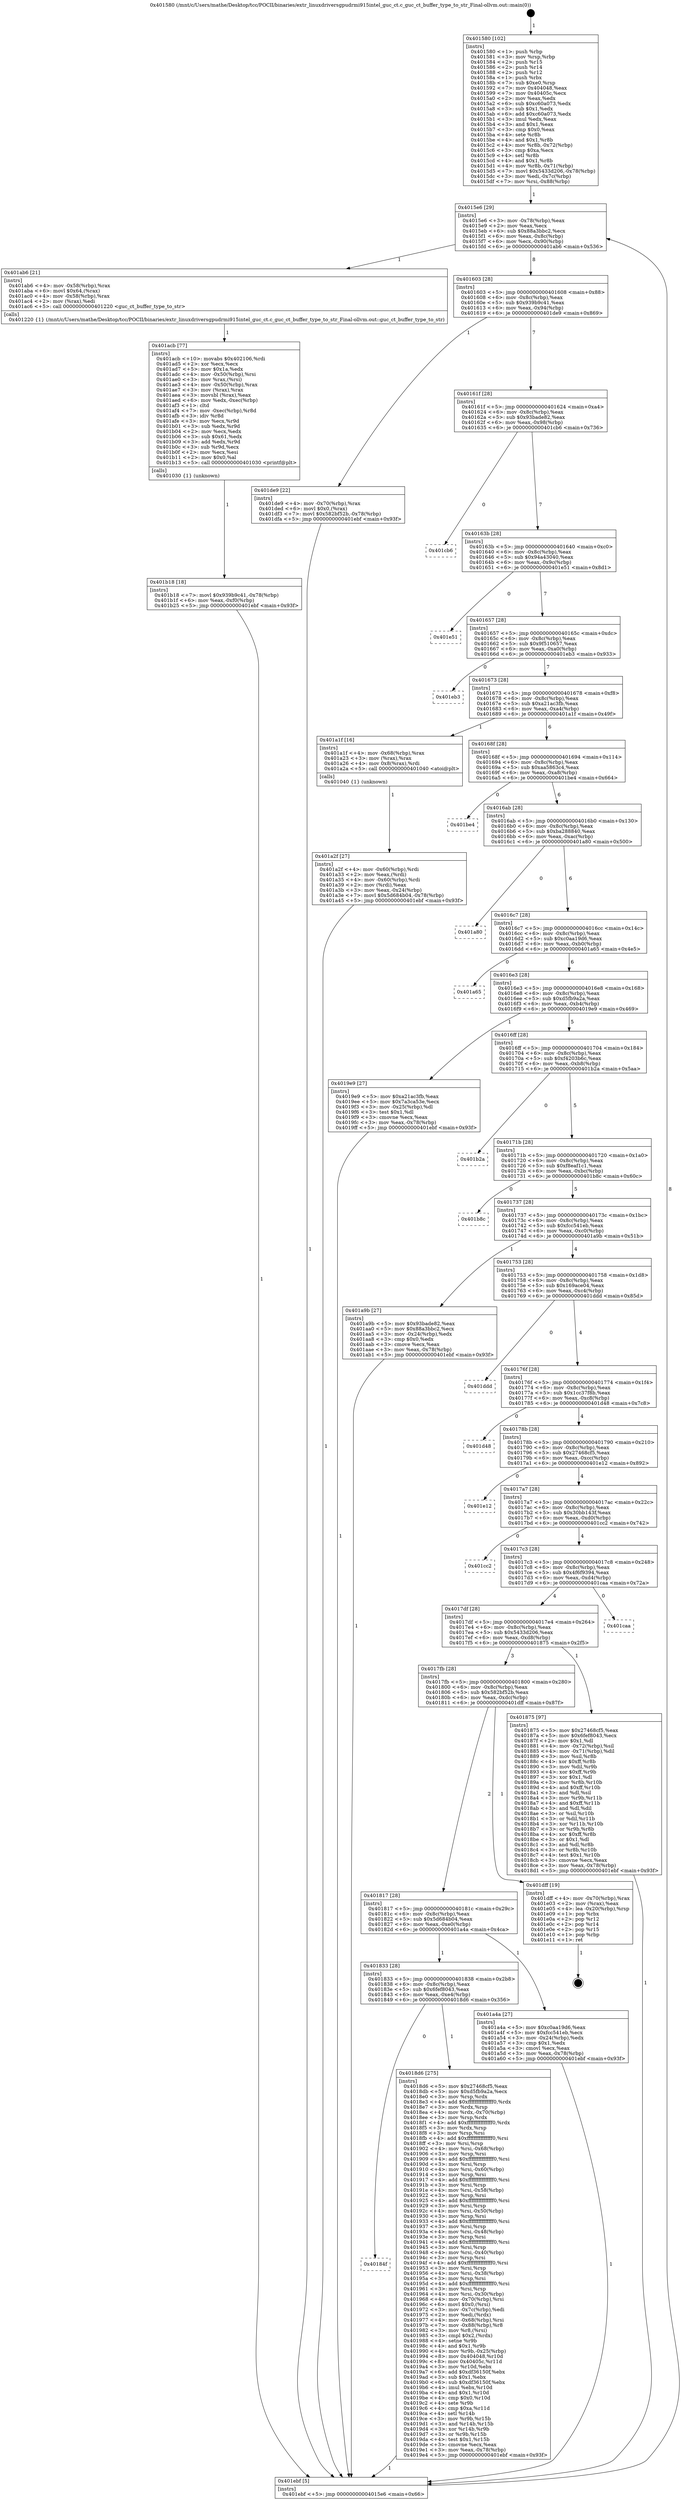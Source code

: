 digraph "0x401580" {
  label = "0x401580 (/mnt/c/Users/mathe/Desktop/tcc/POCII/binaries/extr_linuxdriversgpudrmi915intel_guc_ct.c_guc_ct_buffer_type_to_str_Final-ollvm.out::main(0))"
  labelloc = "t"
  node[shape=record]

  Entry [label="",width=0.3,height=0.3,shape=circle,fillcolor=black,style=filled]
  "0x4015e6" [label="{
     0x4015e6 [29]\l
     | [instrs]\l
     &nbsp;&nbsp;0x4015e6 \<+3\>: mov -0x78(%rbp),%eax\l
     &nbsp;&nbsp;0x4015e9 \<+2\>: mov %eax,%ecx\l
     &nbsp;&nbsp;0x4015eb \<+6\>: sub $0x88a3bbc2,%ecx\l
     &nbsp;&nbsp;0x4015f1 \<+6\>: mov %eax,-0x8c(%rbp)\l
     &nbsp;&nbsp;0x4015f7 \<+6\>: mov %ecx,-0x90(%rbp)\l
     &nbsp;&nbsp;0x4015fd \<+6\>: je 0000000000401ab6 \<main+0x536\>\l
  }"]
  "0x401ab6" [label="{
     0x401ab6 [21]\l
     | [instrs]\l
     &nbsp;&nbsp;0x401ab6 \<+4\>: mov -0x58(%rbp),%rax\l
     &nbsp;&nbsp;0x401aba \<+6\>: movl $0x64,(%rax)\l
     &nbsp;&nbsp;0x401ac0 \<+4\>: mov -0x58(%rbp),%rax\l
     &nbsp;&nbsp;0x401ac4 \<+2\>: mov (%rax),%edi\l
     &nbsp;&nbsp;0x401ac6 \<+5\>: call 0000000000401220 \<guc_ct_buffer_type_to_str\>\l
     | [calls]\l
     &nbsp;&nbsp;0x401220 \{1\} (/mnt/c/Users/mathe/Desktop/tcc/POCII/binaries/extr_linuxdriversgpudrmi915intel_guc_ct.c_guc_ct_buffer_type_to_str_Final-ollvm.out::guc_ct_buffer_type_to_str)\l
  }"]
  "0x401603" [label="{
     0x401603 [28]\l
     | [instrs]\l
     &nbsp;&nbsp;0x401603 \<+5\>: jmp 0000000000401608 \<main+0x88\>\l
     &nbsp;&nbsp;0x401608 \<+6\>: mov -0x8c(%rbp),%eax\l
     &nbsp;&nbsp;0x40160e \<+5\>: sub $0x939b9c41,%eax\l
     &nbsp;&nbsp;0x401613 \<+6\>: mov %eax,-0x94(%rbp)\l
     &nbsp;&nbsp;0x401619 \<+6\>: je 0000000000401de9 \<main+0x869\>\l
  }"]
  Exit [label="",width=0.3,height=0.3,shape=circle,fillcolor=black,style=filled,peripheries=2]
  "0x401de9" [label="{
     0x401de9 [22]\l
     | [instrs]\l
     &nbsp;&nbsp;0x401de9 \<+4\>: mov -0x70(%rbp),%rax\l
     &nbsp;&nbsp;0x401ded \<+6\>: movl $0x0,(%rax)\l
     &nbsp;&nbsp;0x401df3 \<+7\>: movl $0x582bf52b,-0x78(%rbp)\l
     &nbsp;&nbsp;0x401dfa \<+5\>: jmp 0000000000401ebf \<main+0x93f\>\l
  }"]
  "0x40161f" [label="{
     0x40161f [28]\l
     | [instrs]\l
     &nbsp;&nbsp;0x40161f \<+5\>: jmp 0000000000401624 \<main+0xa4\>\l
     &nbsp;&nbsp;0x401624 \<+6\>: mov -0x8c(%rbp),%eax\l
     &nbsp;&nbsp;0x40162a \<+5\>: sub $0x93bade82,%eax\l
     &nbsp;&nbsp;0x40162f \<+6\>: mov %eax,-0x98(%rbp)\l
     &nbsp;&nbsp;0x401635 \<+6\>: je 0000000000401cb6 \<main+0x736\>\l
  }"]
  "0x401b18" [label="{
     0x401b18 [18]\l
     | [instrs]\l
     &nbsp;&nbsp;0x401b18 \<+7\>: movl $0x939b9c41,-0x78(%rbp)\l
     &nbsp;&nbsp;0x401b1f \<+6\>: mov %eax,-0xf0(%rbp)\l
     &nbsp;&nbsp;0x401b25 \<+5\>: jmp 0000000000401ebf \<main+0x93f\>\l
  }"]
  "0x401cb6" [label="{
     0x401cb6\l
  }", style=dashed]
  "0x40163b" [label="{
     0x40163b [28]\l
     | [instrs]\l
     &nbsp;&nbsp;0x40163b \<+5\>: jmp 0000000000401640 \<main+0xc0\>\l
     &nbsp;&nbsp;0x401640 \<+6\>: mov -0x8c(%rbp),%eax\l
     &nbsp;&nbsp;0x401646 \<+5\>: sub $0x94a43040,%eax\l
     &nbsp;&nbsp;0x40164b \<+6\>: mov %eax,-0x9c(%rbp)\l
     &nbsp;&nbsp;0x401651 \<+6\>: je 0000000000401e51 \<main+0x8d1\>\l
  }"]
  "0x401acb" [label="{
     0x401acb [77]\l
     | [instrs]\l
     &nbsp;&nbsp;0x401acb \<+10\>: movabs $0x402106,%rdi\l
     &nbsp;&nbsp;0x401ad5 \<+2\>: xor %ecx,%ecx\l
     &nbsp;&nbsp;0x401ad7 \<+5\>: mov $0x1a,%edx\l
     &nbsp;&nbsp;0x401adc \<+4\>: mov -0x50(%rbp),%rsi\l
     &nbsp;&nbsp;0x401ae0 \<+3\>: mov %rax,(%rsi)\l
     &nbsp;&nbsp;0x401ae3 \<+4\>: mov -0x50(%rbp),%rax\l
     &nbsp;&nbsp;0x401ae7 \<+3\>: mov (%rax),%rax\l
     &nbsp;&nbsp;0x401aea \<+3\>: movsbl (%rax),%eax\l
     &nbsp;&nbsp;0x401aed \<+6\>: mov %edx,-0xec(%rbp)\l
     &nbsp;&nbsp;0x401af3 \<+1\>: cltd\l
     &nbsp;&nbsp;0x401af4 \<+7\>: mov -0xec(%rbp),%r8d\l
     &nbsp;&nbsp;0x401afb \<+3\>: idiv %r8d\l
     &nbsp;&nbsp;0x401afe \<+3\>: mov %ecx,%r9d\l
     &nbsp;&nbsp;0x401b01 \<+3\>: sub %edx,%r9d\l
     &nbsp;&nbsp;0x401b04 \<+2\>: mov %ecx,%edx\l
     &nbsp;&nbsp;0x401b06 \<+3\>: sub $0x61,%edx\l
     &nbsp;&nbsp;0x401b09 \<+3\>: add %edx,%r9d\l
     &nbsp;&nbsp;0x401b0c \<+3\>: sub %r9d,%ecx\l
     &nbsp;&nbsp;0x401b0f \<+2\>: mov %ecx,%esi\l
     &nbsp;&nbsp;0x401b11 \<+2\>: mov $0x0,%al\l
     &nbsp;&nbsp;0x401b13 \<+5\>: call 0000000000401030 \<printf@plt\>\l
     | [calls]\l
     &nbsp;&nbsp;0x401030 \{1\} (unknown)\l
  }"]
  "0x401e51" [label="{
     0x401e51\l
  }", style=dashed]
  "0x401657" [label="{
     0x401657 [28]\l
     | [instrs]\l
     &nbsp;&nbsp;0x401657 \<+5\>: jmp 000000000040165c \<main+0xdc\>\l
     &nbsp;&nbsp;0x40165c \<+6\>: mov -0x8c(%rbp),%eax\l
     &nbsp;&nbsp;0x401662 \<+5\>: sub $0x9f510657,%eax\l
     &nbsp;&nbsp;0x401667 \<+6\>: mov %eax,-0xa0(%rbp)\l
     &nbsp;&nbsp;0x40166d \<+6\>: je 0000000000401eb3 \<main+0x933\>\l
  }"]
  "0x401a2f" [label="{
     0x401a2f [27]\l
     | [instrs]\l
     &nbsp;&nbsp;0x401a2f \<+4\>: mov -0x60(%rbp),%rdi\l
     &nbsp;&nbsp;0x401a33 \<+2\>: mov %eax,(%rdi)\l
     &nbsp;&nbsp;0x401a35 \<+4\>: mov -0x60(%rbp),%rdi\l
     &nbsp;&nbsp;0x401a39 \<+2\>: mov (%rdi),%eax\l
     &nbsp;&nbsp;0x401a3b \<+3\>: mov %eax,-0x24(%rbp)\l
     &nbsp;&nbsp;0x401a3e \<+7\>: movl $0x5d684b04,-0x78(%rbp)\l
     &nbsp;&nbsp;0x401a45 \<+5\>: jmp 0000000000401ebf \<main+0x93f\>\l
  }"]
  "0x401eb3" [label="{
     0x401eb3\l
  }", style=dashed]
  "0x401673" [label="{
     0x401673 [28]\l
     | [instrs]\l
     &nbsp;&nbsp;0x401673 \<+5\>: jmp 0000000000401678 \<main+0xf8\>\l
     &nbsp;&nbsp;0x401678 \<+6\>: mov -0x8c(%rbp),%eax\l
     &nbsp;&nbsp;0x40167e \<+5\>: sub $0xa21ac3fb,%eax\l
     &nbsp;&nbsp;0x401683 \<+6\>: mov %eax,-0xa4(%rbp)\l
     &nbsp;&nbsp;0x401689 \<+6\>: je 0000000000401a1f \<main+0x49f\>\l
  }"]
  "0x40184f" [label="{
     0x40184f\l
  }", style=dashed]
  "0x401a1f" [label="{
     0x401a1f [16]\l
     | [instrs]\l
     &nbsp;&nbsp;0x401a1f \<+4\>: mov -0x68(%rbp),%rax\l
     &nbsp;&nbsp;0x401a23 \<+3\>: mov (%rax),%rax\l
     &nbsp;&nbsp;0x401a26 \<+4\>: mov 0x8(%rax),%rdi\l
     &nbsp;&nbsp;0x401a2a \<+5\>: call 0000000000401040 \<atoi@plt\>\l
     | [calls]\l
     &nbsp;&nbsp;0x401040 \{1\} (unknown)\l
  }"]
  "0x40168f" [label="{
     0x40168f [28]\l
     | [instrs]\l
     &nbsp;&nbsp;0x40168f \<+5\>: jmp 0000000000401694 \<main+0x114\>\l
     &nbsp;&nbsp;0x401694 \<+6\>: mov -0x8c(%rbp),%eax\l
     &nbsp;&nbsp;0x40169a \<+5\>: sub $0xaa5863c4,%eax\l
     &nbsp;&nbsp;0x40169f \<+6\>: mov %eax,-0xa8(%rbp)\l
     &nbsp;&nbsp;0x4016a5 \<+6\>: je 0000000000401be4 \<main+0x664\>\l
  }"]
  "0x4018d6" [label="{
     0x4018d6 [275]\l
     | [instrs]\l
     &nbsp;&nbsp;0x4018d6 \<+5\>: mov $0x27468cf5,%eax\l
     &nbsp;&nbsp;0x4018db \<+5\>: mov $0xd5fb9a2a,%ecx\l
     &nbsp;&nbsp;0x4018e0 \<+3\>: mov %rsp,%rdx\l
     &nbsp;&nbsp;0x4018e3 \<+4\>: add $0xfffffffffffffff0,%rdx\l
     &nbsp;&nbsp;0x4018e7 \<+3\>: mov %rdx,%rsp\l
     &nbsp;&nbsp;0x4018ea \<+4\>: mov %rdx,-0x70(%rbp)\l
     &nbsp;&nbsp;0x4018ee \<+3\>: mov %rsp,%rdx\l
     &nbsp;&nbsp;0x4018f1 \<+4\>: add $0xfffffffffffffff0,%rdx\l
     &nbsp;&nbsp;0x4018f5 \<+3\>: mov %rdx,%rsp\l
     &nbsp;&nbsp;0x4018f8 \<+3\>: mov %rsp,%rsi\l
     &nbsp;&nbsp;0x4018fb \<+4\>: add $0xfffffffffffffff0,%rsi\l
     &nbsp;&nbsp;0x4018ff \<+3\>: mov %rsi,%rsp\l
     &nbsp;&nbsp;0x401902 \<+4\>: mov %rsi,-0x68(%rbp)\l
     &nbsp;&nbsp;0x401906 \<+3\>: mov %rsp,%rsi\l
     &nbsp;&nbsp;0x401909 \<+4\>: add $0xfffffffffffffff0,%rsi\l
     &nbsp;&nbsp;0x40190d \<+3\>: mov %rsi,%rsp\l
     &nbsp;&nbsp;0x401910 \<+4\>: mov %rsi,-0x60(%rbp)\l
     &nbsp;&nbsp;0x401914 \<+3\>: mov %rsp,%rsi\l
     &nbsp;&nbsp;0x401917 \<+4\>: add $0xfffffffffffffff0,%rsi\l
     &nbsp;&nbsp;0x40191b \<+3\>: mov %rsi,%rsp\l
     &nbsp;&nbsp;0x40191e \<+4\>: mov %rsi,-0x58(%rbp)\l
     &nbsp;&nbsp;0x401922 \<+3\>: mov %rsp,%rsi\l
     &nbsp;&nbsp;0x401925 \<+4\>: add $0xfffffffffffffff0,%rsi\l
     &nbsp;&nbsp;0x401929 \<+3\>: mov %rsi,%rsp\l
     &nbsp;&nbsp;0x40192c \<+4\>: mov %rsi,-0x50(%rbp)\l
     &nbsp;&nbsp;0x401930 \<+3\>: mov %rsp,%rsi\l
     &nbsp;&nbsp;0x401933 \<+4\>: add $0xfffffffffffffff0,%rsi\l
     &nbsp;&nbsp;0x401937 \<+3\>: mov %rsi,%rsp\l
     &nbsp;&nbsp;0x40193a \<+4\>: mov %rsi,-0x48(%rbp)\l
     &nbsp;&nbsp;0x40193e \<+3\>: mov %rsp,%rsi\l
     &nbsp;&nbsp;0x401941 \<+4\>: add $0xfffffffffffffff0,%rsi\l
     &nbsp;&nbsp;0x401945 \<+3\>: mov %rsi,%rsp\l
     &nbsp;&nbsp;0x401948 \<+4\>: mov %rsi,-0x40(%rbp)\l
     &nbsp;&nbsp;0x40194c \<+3\>: mov %rsp,%rsi\l
     &nbsp;&nbsp;0x40194f \<+4\>: add $0xfffffffffffffff0,%rsi\l
     &nbsp;&nbsp;0x401953 \<+3\>: mov %rsi,%rsp\l
     &nbsp;&nbsp;0x401956 \<+4\>: mov %rsi,-0x38(%rbp)\l
     &nbsp;&nbsp;0x40195a \<+3\>: mov %rsp,%rsi\l
     &nbsp;&nbsp;0x40195d \<+4\>: add $0xfffffffffffffff0,%rsi\l
     &nbsp;&nbsp;0x401961 \<+3\>: mov %rsi,%rsp\l
     &nbsp;&nbsp;0x401964 \<+4\>: mov %rsi,-0x30(%rbp)\l
     &nbsp;&nbsp;0x401968 \<+4\>: mov -0x70(%rbp),%rsi\l
     &nbsp;&nbsp;0x40196c \<+6\>: movl $0x0,(%rsi)\l
     &nbsp;&nbsp;0x401972 \<+3\>: mov -0x7c(%rbp),%edi\l
     &nbsp;&nbsp;0x401975 \<+2\>: mov %edi,(%rdx)\l
     &nbsp;&nbsp;0x401977 \<+4\>: mov -0x68(%rbp),%rsi\l
     &nbsp;&nbsp;0x40197b \<+7\>: mov -0x88(%rbp),%r8\l
     &nbsp;&nbsp;0x401982 \<+3\>: mov %r8,(%rsi)\l
     &nbsp;&nbsp;0x401985 \<+3\>: cmpl $0x2,(%rdx)\l
     &nbsp;&nbsp;0x401988 \<+4\>: setne %r9b\l
     &nbsp;&nbsp;0x40198c \<+4\>: and $0x1,%r9b\l
     &nbsp;&nbsp;0x401990 \<+4\>: mov %r9b,-0x25(%rbp)\l
     &nbsp;&nbsp;0x401994 \<+8\>: mov 0x404048,%r10d\l
     &nbsp;&nbsp;0x40199c \<+8\>: mov 0x40405c,%r11d\l
     &nbsp;&nbsp;0x4019a4 \<+3\>: mov %r10d,%ebx\l
     &nbsp;&nbsp;0x4019a7 \<+6\>: add $0xdf36150f,%ebx\l
     &nbsp;&nbsp;0x4019ad \<+3\>: sub $0x1,%ebx\l
     &nbsp;&nbsp;0x4019b0 \<+6\>: sub $0xdf36150f,%ebx\l
     &nbsp;&nbsp;0x4019b6 \<+4\>: imul %ebx,%r10d\l
     &nbsp;&nbsp;0x4019ba \<+4\>: and $0x1,%r10d\l
     &nbsp;&nbsp;0x4019be \<+4\>: cmp $0x0,%r10d\l
     &nbsp;&nbsp;0x4019c2 \<+4\>: sete %r9b\l
     &nbsp;&nbsp;0x4019c6 \<+4\>: cmp $0xa,%r11d\l
     &nbsp;&nbsp;0x4019ca \<+4\>: setl %r14b\l
     &nbsp;&nbsp;0x4019ce \<+3\>: mov %r9b,%r15b\l
     &nbsp;&nbsp;0x4019d1 \<+3\>: and %r14b,%r15b\l
     &nbsp;&nbsp;0x4019d4 \<+3\>: xor %r14b,%r9b\l
     &nbsp;&nbsp;0x4019d7 \<+3\>: or %r9b,%r15b\l
     &nbsp;&nbsp;0x4019da \<+4\>: test $0x1,%r15b\l
     &nbsp;&nbsp;0x4019de \<+3\>: cmovne %ecx,%eax\l
     &nbsp;&nbsp;0x4019e1 \<+3\>: mov %eax,-0x78(%rbp)\l
     &nbsp;&nbsp;0x4019e4 \<+5\>: jmp 0000000000401ebf \<main+0x93f\>\l
  }"]
  "0x401be4" [label="{
     0x401be4\l
  }", style=dashed]
  "0x4016ab" [label="{
     0x4016ab [28]\l
     | [instrs]\l
     &nbsp;&nbsp;0x4016ab \<+5\>: jmp 00000000004016b0 \<main+0x130\>\l
     &nbsp;&nbsp;0x4016b0 \<+6\>: mov -0x8c(%rbp),%eax\l
     &nbsp;&nbsp;0x4016b6 \<+5\>: sub $0xba288840,%eax\l
     &nbsp;&nbsp;0x4016bb \<+6\>: mov %eax,-0xac(%rbp)\l
     &nbsp;&nbsp;0x4016c1 \<+6\>: je 0000000000401a80 \<main+0x500\>\l
  }"]
  "0x401833" [label="{
     0x401833 [28]\l
     | [instrs]\l
     &nbsp;&nbsp;0x401833 \<+5\>: jmp 0000000000401838 \<main+0x2b8\>\l
     &nbsp;&nbsp;0x401838 \<+6\>: mov -0x8c(%rbp),%eax\l
     &nbsp;&nbsp;0x40183e \<+5\>: sub $0x6fef8043,%eax\l
     &nbsp;&nbsp;0x401843 \<+6\>: mov %eax,-0xe4(%rbp)\l
     &nbsp;&nbsp;0x401849 \<+6\>: je 00000000004018d6 \<main+0x356\>\l
  }"]
  "0x401a80" [label="{
     0x401a80\l
  }", style=dashed]
  "0x4016c7" [label="{
     0x4016c7 [28]\l
     | [instrs]\l
     &nbsp;&nbsp;0x4016c7 \<+5\>: jmp 00000000004016cc \<main+0x14c\>\l
     &nbsp;&nbsp;0x4016cc \<+6\>: mov -0x8c(%rbp),%eax\l
     &nbsp;&nbsp;0x4016d2 \<+5\>: sub $0xc0aa19d6,%eax\l
     &nbsp;&nbsp;0x4016d7 \<+6\>: mov %eax,-0xb0(%rbp)\l
     &nbsp;&nbsp;0x4016dd \<+6\>: je 0000000000401a65 \<main+0x4e5\>\l
  }"]
  "0x401a4a" [label="{
     0x401a4a [27]\l
     | [instrs]\l
     &nbsp;&nbsp;0x401a4a \<+5\>: mov $0xc0aa19d6,%eax\l
     &nbsp;&nbsp;0x401a4f \<+5\>: mov $0xfcc541eb,%ecx\l
     &nbsp;&nbsp;0x401a54 \<+3\>: mov -0x24(%rbp),%edx\l
     &nbsp;&nbsp;0x401a57 \<+3\>: cmp $0x1,%edx\l
     &nbsp;&nbsp;0x401a5a \<+3\>: cmovl %ecx,%eax\l
     &nbsp;&nbsp;0x401a5d \<+3\>: mov %eax,-0x78(%rbp)\l
     &nbsp;&nbsp;0x401a60 \<+5\>: jmp 0000000000401ebf \<main+0x93f\>\l
  }"]
  "0x401a65" [label="{
     0x401a65\l
  }", style=dashed]
  "0x4016e3" [label="{
     0x4016e3 [28]\l
     | [instrs]\l
     &nbsp;&nbsp;0x4016e3 \<+5\>: jmp 00000000004016e8 \<main+0x168\>\l
     &nbsp;&nbsp;0x4016e8 \<+6\>: mov -0x8c(%rbp),%eax\l
     &nbsp;&nbsp;0x4016ee \<+5\>: sub $0xd5fb9a2a,%eax\l
     &nbsp;&nbsp;0x4016f3 \<+6\>: mov %eax,-0xb4(%rbp)\l
     &nbsp;&nbsp;0x4016f9 \<+6\>: je 00000000004019e9 \<main+0x469\>\l
  }"]
  "0x401817" [label="{
     0x401817 [28]\l
     | [instrs]\l
     &nbsp;&nbsp;0x401817 \<+5\>: jmp 000000000040181c \<main+0x29c\>\l
     &nbsp;&nbsp;0x40181c \<+6\>: mov -0x8c(%rbp),%eax\l
     &nbsp;&nbsp;0x401822 \<+5\>: sub $0x5d684b04,%eax\l
     &nbsp;&nbsp;0x401827 \<+6\>: mov %eax,-0xe0(%rbp)\l
     &nbsp;&nbsp;0x40182d \<+6\>: je 0000000000401a4a \<main+0x4ca\>\l
  }"]
  "0x4019e9" [label="{
     0x4019e9 [27]\l
     | [instrs]\l
     &nbsp;&nbsp;0x4019e9 \<+5\>: mov $0xa21ac3fb,%eax\l
     &nbsp;&nbsp;0x4019ee \<+5\>: mov $0x7a3ca53e,%ecx\l
     &nbsp;&nbsp;0x4019f3 \<+3\>: mov -0x25(%rbp),%dl\l
     &nbsp;&nbsp;0x4019f6 \<+3\>: test $0x1,%dl\l
     &nbsp;&nbsp;0x4019f9 \<+3\>: cmovne %ecx,%eax\l
     &nbsp;&nbsp;0x4019fc \<+3\>: mov %eax,-0x78(%rbp)\l
     &nbsp;&nbsp;0x4019ff \<+5\>: jmp 0000000000401ebf \<main+0x93f\>\l
  }"]
  "0x4016ff" [label="{
     0x4016ff [28]\l
     | [instrs]\l
     &nbsp;&nbsp;0x4016ff \<+5\>: jmp 0000000000401704 \<main+0x184\>\l
     &nbsp;&nbsp;0x401704 \<+6\>: mov -0x8c(%rbp),%eax\l
     &nbsp;&nbsp;0x40170a \<+5\>: sub $0xf4203b6c,%eax\l
     &nbsp;&nbsp;0x40170f \<+6\>: mov %eax,-0xb8(%rbp)\l
     &nbsp;&nbsp;0x401715 \<+6\>: je 0000000000401b2a \<main+0x5aa\>\l
  }"]
  "0x401dff" [label="{
     0x401dff [19]\l
     | [instrs]\l
     &nbsp;&nbsp;0x401dff \<+4\>: mov -0x70(%rbp),%rax\l
     &nbsp;&nbsp;0x401e03 \<+2\>: mov (%rax),%eax\l
     &nbsp;&nbsp;0x401e05 \<+4\>: lea -0x20(%rbp),%rsp\l
     &nbsp;&nbsp;0x401e09 \<+1\>: pop %rbx\l
     &nbsp;&nbsp;0x401e0a \<+2\>: pop %r12\l
     &nbsp;&nbsp;0x401e0c \<+2\>: pop %r14\l
     &nbsp;&nbsp;0x401e0e \<+2\>: pop %r15\l
     &nbsp;&nbsp;0x401e10 \<+1\>: pop %rbp\l
     &nbsp;&nbsp;0x401e11 \<+1\>: ret\l
  }"]
  "0x401b2a" [label="{
     0x401b2a\l
  }", style=dashed]
  "0x40171b" [label="{
     0x40171b [28]\l
     | [instrs]\l
     &nbsp;&nbsp;0x40171b \<+5\>: jmp 0000000000401720 \<main+0x1a0\>\l
     &nbsp;&nbsp;0x401720 \<+6\>: mov -0x8c(%rbp),%eax\l
     &nbsp;&nbsp;0x401726 \<+5\>: sub $0xf8eaf1c1,%eax\l
     &nbsp;&nbsp;0x40172b \<+6\>: mov %eax,-0xbc(%rbp)\l
     &nbsp;&nbsp;0x401731 \<+6\>: je 0000000000401b8c \<main+0x60c\>\l
  }"]
  "0x401580" [label="{
     0x401580 [102]\l
     | [instrs]\l
     &nbsp;&nbsp;0x401580 \<+1\>: push %rbp\l
     &nbsp;&nbsp;0x401581 \<+3\>: mov %rsp,%rbp\l
     &nbsp;&nbsp;0x401584 \<+2\>: push %r15\l
     &nbsp;&nbsp;0x401586 \<+2\>: push %r14\l
     &nbsp;&nbsp;0x401588 \<+2\>: push %r12\l
     &nbsp;&nbsp;0x40158a \<+1\>: push %rbx\l
     &nbsp;&nbsp;0x40158b \<+7\>: sub $0xe0,%rsp\l
     &nbsp;&nbsp;0x401592 \<+7\>: mov 0x404048,%eax\l
     &nbsp;&nbsp;0x401599 \<+7\>: mov 0x40405c,%ecx\l
     &nbsp;&nbsp;0x4015a0 \<+2\>: mov %eax,%edx\l
     &nbsp;&nbsp;0x4015a2 \<+6\>: sub $0xc60a073,%edx\l
     &nbsp;&nbsp;0x4015a8 \<+3\>: sub $0x1,%edx\l
     &nbsp;&nbsp;0x4015ab \<+6\>: add $0xc60a073,%edx\l
     &nbsp;&nbsp;0x4015b1 \<+3\>: imul %edx,%eax\l
     &nbsp;&nbsp;0x4015b4 \<+3\>: and $0x1,%eax\l
     &nbsp;&nbsp;0x4015b7 \<+3\>: cmp $0x0,%eax\l
     &nbsp;&nbsp;0x4015ba \<+4\>: sete %r8b\l
     &nbsp;&nbsp;0x4015be \<+4\>: and $0x1,%r8b\l
     &nbsp;&nbsp;0x4015c2 \<+4\>: mov %r8b,-0x72(%rbp)\l
     &nbsp;&nbsp;0x4015c6 \<+3\>: cmp $0xa,%ecx\l
     &nbsp;&nbsp;0x4015c9 \<+4\>: setl %r8b\l
     &nbsp;&nbsp;0x4015cd \<+4\>: and $0x1,%r8b\l
     &nbsp;&nbsp;0x4015d1 \<+4\>: mov %r8b,-0x71(%rbp)\l
     &nbsp;&nbsp;0x4015d5 \<+7\>: movl $0x5433d206,-0x78(%rbp)\l
     &nbsp;&nbsp;0x4015dc \<+3\>: mov %edi,-0x7c(%rbp)\l
     &nbsp;&nbsp;0x4015df \<+7\>: mov %rsi,-0x88(%rbp)\l
  }"]
  "0x401b8c" [label="{
     0x401b8c\l
  }", style=dashed]
  "0x401737" [label="{
     0x401737 [28]\l
     | [instrs]\l
     &nbsp;&nbsp;0x401737 \<+5\>: jmp 000000000040173c \<main+0x1bc\>\l
     &nbsp;&nbsp;0x40173c \<+6\>: mov -0x8c(%rbp),%eax\l
     &nbsp;&nbsp;0x401742 \<+5\>: sub $0xfcc541eb,%eax\l
     &nbsp;&nbsp;0x401747 \<+6\>: mov %eax,-0xc0(%rbp)\l
     &nbsp;&nbsp;0x40174d \<+6\>: je 0000000000401a9b \<main+0x51b\>\l
  }"]
  "0x401ebf" [label="{
     0x401ebf [5]\l
     | [instrs]\l
     &nbsp;&nbsp;0x401ebf \<+5\>: jmp 00000000004015e6 \<main+0x66\>\l
  }"]
  "0x401a9b" [label="{
     0x401a9b [27]\l
     | [instrs]\l
     &nbsp;&nbsp;0x401a9b \<+5\>: mov $0x93bade82,%eax\l
     &nbsp;&nbsp;0x401aa0 \<+5\>: mov $0x88a3bbc2,%ecx\l
     &nbsp;&nbsp;0x401aa5 \<+3\>: mov -0x24(%rbp),%edx\l
     &nbsp;&nbsp;0x401aa8 \<+3\>: cmp $0x0,%edx\l
     &nbsp;&nbsp;0x401aab \<+3\>: cmove %ecx,%eax\l
     &nbsp;&nbsp;0x401aae \<+3\>: mov %eax,-0x78(%rbp)\l
     &nbsp;&nbsp;0x401ab1 \<+5\>: jmp 0000000000401ebf \<main+0x93f\>\l
  }"]
  "0x401753" [label="{
     0x401753 [28]\l
     | [instrs]\l
     &nbsp;&nbsp;0x401753 \<+5\>: jmp 0000000000401758 \<main+0x1d8\>\l
     &nbsp;&nbsp;0x401758 \<+6\>: mov -0x8c(%rbp),%eax\l
     &nbsp;&nbsp;0x40175e \<+5\>: sub $0x169ace04,%eax\l
     &nbsp;&nbsp;0x401763 \<+6\>: mov %eax,-0xc4(%rbp)\l
     &nbsp;&nbsp;0x401769 \<+6\>: je 0000000000401ddd \<main+0x85d\>\l
  }"]
  "0x4017fb" [label="{
     0x4017fb [28]\l
     | [instrs]\l
     &nbsp;&nbsp;0x4017fb \<+5\>: jmp 0000000000401800 \<main+0x280\>\l
     &nbsp;&nbsp;0x401800 \<+6\>: mov -0x8c(%rbp),%eax\l
     &nbsp;&nbsp;0x401806 \<+5\>: sub $0x582bf52b,%eax\l
     &nbsp;&nbsp;0x40180b \<+6\>: mov %eax,-0xdc(%rbp)\l
     &nbsp;&nbsp;0x401811 \<+6\>: je 0000000000401dff \<main+0x87f\>\l
  }"]
  "0x401ddd" [label="{
     0x401ddd\l
  }", style=dashed]
  "0x40176f" [label="{
     0x40176f [28]\l
     | [instrs]\l
     &nbsp;&nbsp;0x40176f \<+5\>: jmp 0000000000401774 \<main+0x1f4\>\l
     &nbsp;&nbsp;0x401774 \<+6\>: mov -0x8c(%rbp),%eax\l
     &nbsp;&nbsp;0x40177a \<+5\>: sub $0x1cc37f8b,%eax\l
     &nbsp;&nbsp;0x40177f \<+6\>: mov %eax,-0xc8(%rbp)\l
     &nbsp;&nbsp;0x401785 \<+6\>: je 0000000000401d48 \<main+0x7c8\>\l
  }"]
  "0x401875" [label="{
     0x401875 [97]\l
     | [instrs]\l
     &nbsp;&nbsp;0x401875 \<+5\>: mov $0x27468cf5,%eax\l
     &nbsp;&nbsp;0x40187a \<+5\>: mov $0x6fef8043,%ecx\l
     &nbsp;&nbsp;0x40187f \<+2\>: mov $0x1,%dl\l
     &nbsp;&nbsp;0x401881 \<+4\>: mov -0x72(%rbp),%sil\l
     &nbsp;&nbsp;0x401885 \<+4\>: mov -0x71(%rbp),%dil\l
     &nbsp;&nbsp;0x401889 \<+3\>: mov %sil,%r8b\l
     &nbsp;&nbsp;0x40188c \<+4\>: xor $0xff,%r8b\l
     &nbsp;&nbsp;0x401890 \<+3\>: mov %dil,%r9b\l
     &nbsp;&nbsp;0x401893 \<+4\>: xor $0xff,%r9b\l
     &nbsp;&nbsp;0x401897 \<+3\>: xor $0x1,%dl\l
     &nbsp;&nbsp;0x40189a \<+3\>: mov %r8b,%r10b\l
     &nbsp;&nbsp;0x40189d \<+4\>: and $0xff,%r10b\l
     &nbsp;&nbsp;0x4018a1 \<+3\>: and %dl,%sil\l
     &nbsp;&nbsp;0x4018a4 \<+3\>: mov %r9b,%r11b\l
     &nbsp;&nbsp;0x4018a7 \<+4\>: and $0xff,%r11b\l
     &nbsp;&nbsp;0x4018ab \<+3\>: and %dl,%dil\l
     &nbsp;&nbsp;0x4018ae \<+3\>: or %sil,%r10b\l
     &nbsp;&nbsp;0x4018b1 \<+3\>: or %dil,%r11b\l
     &nbsp;&nbsp;0x4018b4 \<+3\>: xor %r11b,%r10b\l
     &nbsp;&nbsp;0x4018b7 \<+3\>: or %r9b,%r8b\l
     &nbsp;&nbsp;0x4018ba \<+4\>: xor $0xff,%r8b\l
     &nbsp;&nbsp;0x4018be \<+3\>: or $0x1,%dl\l
     &nbsp;&nbsp;0x4018c1 \<+3\>: and %dl,%r8b\l
     &nbsp;&nbsp;0x4018c4 \<+3\>: or %r8b,%r10b\l
     &nbsp;&nbsp;0x4018c7 \<+4\>: test $0x1,%r10b\l
     &nbsp;&nbsp;0x4018cb \<+3\>: cmovne %ecx,%eax\l
     &nbsp;&nbsp;0x4018ce \<+3\>: mov %eax,-0x78(%rbp)\l
     &nbsp;&nbsp;0x4018d1 \<+5\>: jmp 0000000000401ebf \<main+0x93f\>\l
  }"]
  "0x401d48" [label="{
     0x401d48\l
  }", style=dashed]
  "0x40178b" [label="{
     0x40178b [28]\l
     | [instrs]\l
     &nbsp;&nbsp;0x40178b \<+5\>: jmp 0000000000401790 \<main+0x210\>\l
     &nbsp;&nbsp;0x401790 \<+6\>: mov -0x8c(%rbp),%eax\l
     &nbsp;&nbsp;0x401796 \<+5\>: sub $0x27468cf5,%eax\l
     &nbsp;&nbsp;0x40179b \<+6\>: mov %eax,-0xcc(%rbp)\l
     &nbsp;&nbsp;0x4017a1 \<+6\>: je 0000000000401e12 \<main+0x892\>\l
  }"]
  "0x4017df" [label="{
     0x4017df [28]\l
     | [instrs]\l
     &nbsp;&nbsp;0x4017df \<+5\>: jmp 00000000004017e4 \<main+0x264\>\l
     &nbsp;&nbsp;0x4017e4 \<+6\>: mov -0x8c(%rbp),%eax\l
     &nbsp;&nbsp;0x4017ea \<+5\>: sub $0x5433d206,%eax\l
     &nbsp;&nbsp;0x4017ef \<+6\>: mov %eax,-0xd8(%rbp)\l
     &nbsp;&nbsp;0x4017f5 \<+6\>: je 0000000000401875 \<main+0x2f5\>\l
  }"]
  "0x401e12" [label="{
     0x401e12\l
  }", style=dashed]
  "0x4017a7" [label="{
     0x4017a7 [28]\l
     | [instrs]\l
     &nbsp;&nbsp;0x4017a7 \<+5\>: jmp 00000000004017ac \<main+0x22c\>\l
     &nbsp;&nbsp;0x4017ac \<+6\>: mov -0x8c(%rbp),%eax\l
     &nbsp;&nbsp;0x4017b2 \<+5\>: sub $0x30bb143f,%eax\l
     &nbsp;&nbsp;0x4017b7 \<+6\>: mov %eax,-0xd0(%rbp)\l
     &nbsp;&nbsp;0x4017bd \<+6\>: je 0000000000401cc2 \<main+0x742\>\l
  }"]
  "0x401caa" [label="{
     0x401caa\l
  }", style=dashed]
  "0x401cc2" [label="{
     0x401cc2\l
  }", style=dashed]
  "0x4017c3" [label="{
     0x4017c3 [28]\l
     | [instrs]\l
     &nbsp;&nbsp;0x4017c3 \<+5\>: jmp 00000000004017c8 \<main+0x248\>\l
     &nbsp;&nbsp;0x4017c8 \<+6\>: mov -0x8c(%rbp),%eax\l
     &nbsp;&nbsp;0x4017ce \<+5\>: sub $0x4f6f9394,%eax\l
     &nbsp;&nbsp;0x4017d3 \<+6\>: mov %eax,-0xd4(%rbp)\l
     &nbsp;&nbsp;0x4017d9 \<+6\>: je 0000000000401caa \<main+0x72a\>\l
  }"]
  Entry -> "0x401580" [label=" 1"]
  "0x4015e6" -> "0x401ab6" [label=" 1"]
  "0x4015e6" -> "0x401603" [label=" 8"]
  "0x401dff" -> Exit [label=" 1"]
  "0x401603" -> "0x401de9" [label=" 1"]
  "0x401603" -> "0x40161f" [label=" 7"]
  "0x401de9" -> "0x401ebf" [label=" 1"]
  "0x40161f" -> "0x401cb6" [label=" 0"]
  "0x40161f" -> "0x40163b" [label=" 7"]
  "0x401b18" -> "0x401ebf" [label=" 1"]
  "0x40163b" -> "0x401e51" [label=" 0"]
  "0x40163b" -> "0x401657" [label=" 7"]
  "0x401acb" -> "0x401b18" [label=" 1"]
  "0x401657" -> "0x401eb3" [label=" 0"]
  "0x401657" -> "0x401673" [label=" 7"]
  "0x401ab6" -> "0x401acb" [label=" 1"]
  "0x401673" -> "0x401a1f" [label=" 1"]
  "0x401673" -> "0x40168f" [label=" 6"]
  "0x401a4a" -> "0x401ebf" [label=" 1"]
  "0x40168f" -> "0x401be4" [label=" 0"]
  "0x40168f" -> "0x4016ab" [label=" 6"]
  "0x401a2f" -> "0x401ebf" [label=" 1"]
  "0x4016ab" -> "0x401a80" [label=" 0"]
  "0x4016ab" -> "0x4016c7" [label=" 6"]
  "0x4019e9" -> "0x401ebf" [label=" 1"]
  "0x4016c7" -> "0x401a65" [label=" 0"]
  "0x4016c7" -> "0x4016e3" [label=" 6"]
  "0x4018d6" -> "0x401ebf" [label=" 1"]
  "0x4016e3" -> "0x4019e9" [label=" 1"]
  "0x4016e3" -> "0x4016ff" [label=" 5"]
  "0x401833" -> "0x40184f" [label=" 0"]
  "0x4016ff" -> "0x401b2a" [label=" 0"]
  "0x4016ff" -> "0x40171b" [label=" 5"]
  "0x401833" -> "0x4018d6" [label=" 1"]
  "0x40171b" -> "0x401b8c" [label=" 0"]
  "0x40171b" -> "0x401737" [label=" 5"]
  "0x401817" -> "0x401833" [label=" 1"]
  "0x401737" -> "0x401a9b" [label=" 1"]
  "0x401737" -> "0x401753" [label=" 4"]
  "0x401817" -> "0x401a4a" [label=" 1"]
  "0x401753" -> "0x401ddd" [label=" 0"]
  "0x401753" -> "0x40176f" [label=" 4"]
  "0x401a9b" -> "0x401ebf" [label=" 1"]
  "0x40176f" -> "0x401d48" [label=" 0"]
  "0x40176f" -> "0x40178b" [label=" 4"]
  "0x4017fb" -> "0x401817" [label=" 2"]
  "0x40178b" -> "0x401e12" [label=" 0"]
  "0x40178b" -> "0x4017a7" [label=" 4"]
  "0x401a1f" -> "0x401a2f" [label=" 1"]
  "0x4017a7" -> "0x401cc2" [label=" 0"]
  "0x4017a7" -> "0x4017c3" [label=" 4"]
  "0x401ebf" -> "0x4015e6" [label=" 8"]
  "0x4017c3" -> "0x401caa" [label=" 0"]
  "0x4017c3" -> "0x4017df" [label=" 4"]
  "0x4017fb" -> "0x401dff" [label=" 1"]
  "0x4017df" -> "0x401875" [label=" 1"]
  "0x4017df" -> "0x4017fb" [label=" 3"]
  "0x401875" -> "0x401ebf" [label=" 1"]
  "0x401580" -> "0x4015e6" [label=" 1"]
}
